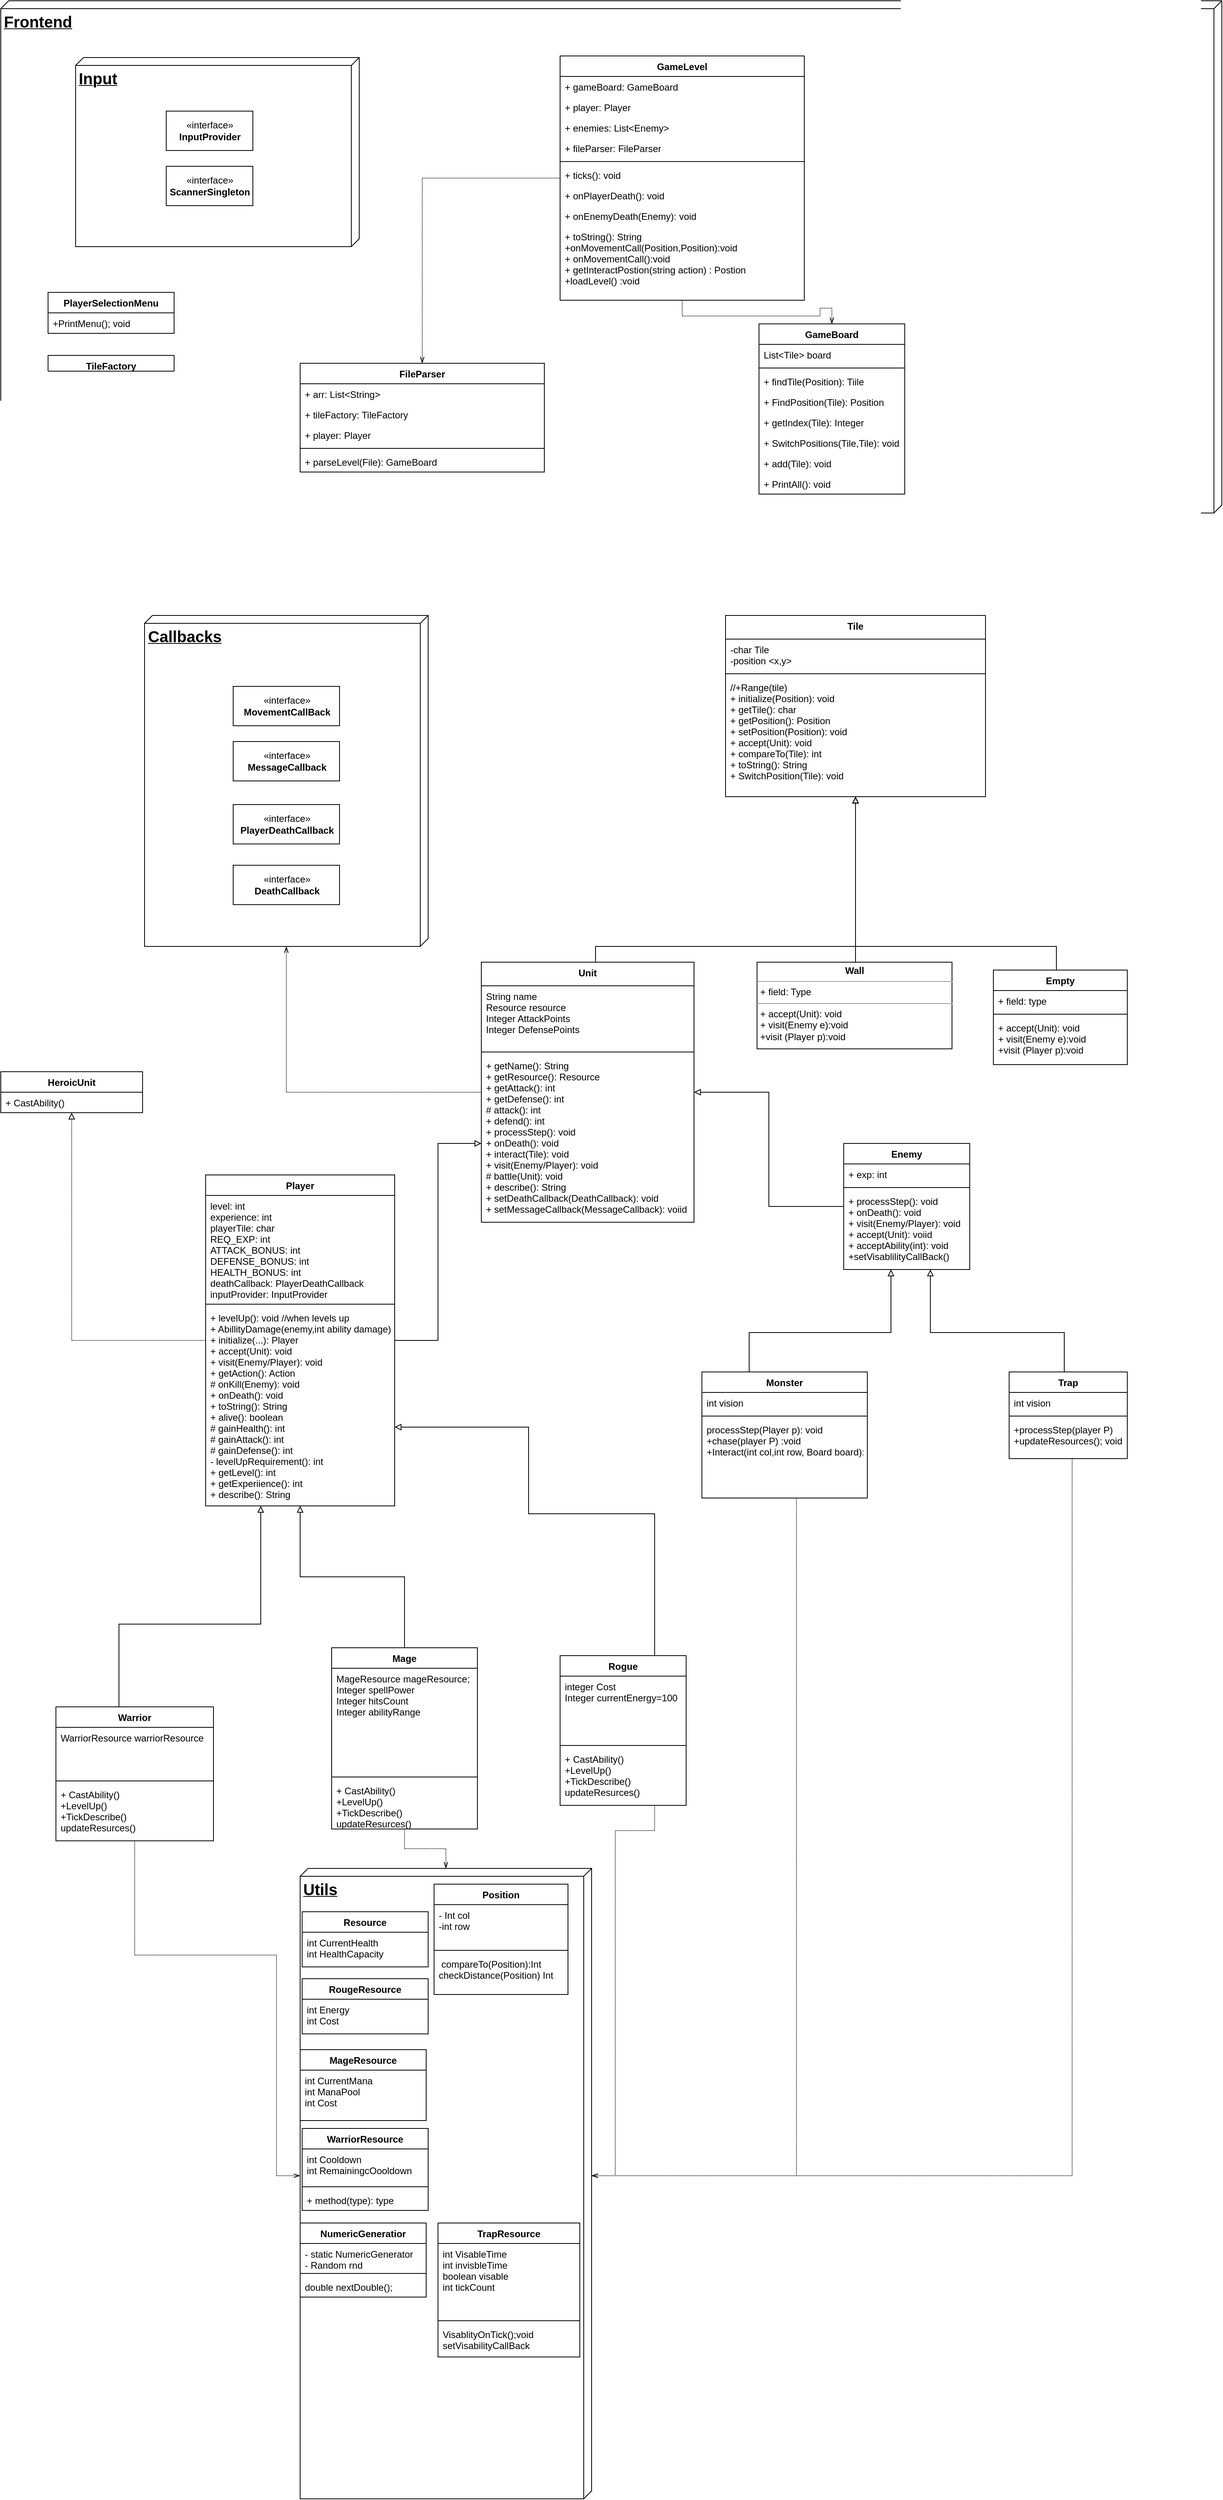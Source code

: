 <mxfile version="14.8.1" type="device"><diagram id="C5RBs43oDa-KdzZeNtuy" name="Page-1"><mxGraphModel dx="2048" dy="1850" grid="1" gridSize="10" guides="1" tooltips="1" connect="1" arrows="1" fold="1" page="1" pageScale="1" pageWidth="827" pageHeight="1169" math="0" shadow="0"><root><mxCell id="WIyWlLk6GJQsqaUBKTNV-0"/><mxCell id="WIyWlLk6GJQsqaUBKTNV-1" parent="WIyWlLk6GJQsqaUBKTNV-0"/><mxCell id="sXf2Kts4jVh8WF6a163G-22" value="&lt;b&gt;&lt;font style=&quot;font-size: 20px&quot;&gt;Frontend&lt;/font&gt;&lt;/b&gt;" style="verticalAlign=top;align=left;spacingTop=8;spacingLeft=2;spacingRight=12;shape=cube;size=10;direction=south;fontStyle=4;html=1;" parent="WIyWlLk6GJQsqaUBKTNV-1" vertex="1"><mxGeometry x="-760" y="-680" width="1550" height="650" as="geometry"/></mxCell><mxCell id="hUy67IWV7JKPdp_zbghK-2" value="Tile" style="swimlane;fontStyle=1;align=center;verticalAlign=top;childLayout=stackLayout;horizontal=1;startSize=30;horizontalStack=0;resizeParent=1;resizeParentMax=0;resizeLast=0;collapsible=1;marginBottom=0;" parent="WIyWlLk6GJQsqaUBKTNV-1" vertex="1"><mxGeometry x="160" y="100" width="330" height="230" as="geometry"/></mxCell><mxCell id="hUy67IWV7JKPdp_zbghK-3" value="-char Tile&#10;-position &lt;x,y&gt;" style="text;strokeColor=none;fillColor=none;align=left;verticalAlign=top;spacingLeft=4;spacingRight=4;overflow=hidden;rotatable=0;points=[[0,0.5],[1,0.5]];portConstraint=eastwest;" parent="hUy67IWV7JKPdp_zbghK-2" vertex="1"><mxGeometry y="30" width="330" height="40" as="geometry"/></mxCell><mxCell id="hUy67IWV7JKPdp_zbghK-4" value="" style="line;strokeWidth=1;fillColor=none;align=left;verticalAlign=middle;spacingTop=-1;spacingLeft=3;spacingRight=3;rotatable=0;labelPosition=right;points=[];portConstraint=eastwest;" parent="hUy67IWV7JKPdp_zbghK-2" vertex="1"><mxGeometry y="70" width="330" height="8" as="geometry"/></mxCell><mxCell id="hUy67IWV7JKPdp_zbghK-5" value="//+Range(tile)&#10;+ initialize(Position): void&#10;+ getTile(): char&#10;+ getPosition(): Position&#10;+ setPosition(Position): void&#10;+ accept(Unit): void&#10;+ compareTo(Tile): int&#10;+ toString(): String&#10;+ SwitchPosition(Tile): void" style="text;strokeColor=none;fillColor=none;align=left;verticalAlign=top;spacingLeft=4;spacingRight=4;overflow=hidden;rotatable=0;points=[[0,0.5],[1,0.5]];portConstraint=eastwest;" parent="hUy67IWV7JKPdp_zbghK-2" vertex="1"><mxGeometry y="78" width="330" height="152" as="geometry"/></mxCell><mxCell id="hUy67IWV7JKPdp_zbghK-15" style="edgeStyle=orthogonalEdgeStyle;rounded=0;orthogonalLoop=1;jettySize=auto;html=1;endArrow=block;endFill=0;" parent="WIyWlLk6GJQsqaUBKTNV-1" source="hUy67IWV7JKPdp_zbghK-6" target="hUy67IWV7JKPdp_zbghK-2" edge="1"><mxGeometry relative="1" as="geometry"><Array as="points"><mxPoint x="-5" y="520"/><mxPoint x="325" y="520"/></Array></mxGeometry></mxCell><mxCell id="7q6mdUGi8-_NXq_T-A4u-39" style="edgeStyle=orthogonalEdgeStyle;rounded=0;orthogonalLoop=1;jettySize=auto;html=1;endArrow=openThin;endFill=0;dashed=1;dashPattern=1 1;" parent="WIyWlLk6GJQsqaUBKTNV-1" source="hUy67IWV7JKPdp_zbghK-6" target="sXf2Kts4jVh8WF6a163G-26" edge="1"><mxGeometry relative="1" as="geometry"/></mxCell><mxCell id="hUy67IWV7JKPdp_zbghK-6" value="Unit" style="swimlane;fontStyle=1;align=center;verticalAlign=top;childLayout=stackLayout;horizontal=1;startSize=30;horizontalStack=0;resizeParent=1;resizeParentMax=0;resizeLast=0;collapsible=1;marginBottom=0;" parent="WIyWlLk6GJQsqaUBKTNV-1" vertex="1"><mxGeometry x="-150" y="540" width="270" height="330" as="geometry"/></mxCell><mxCell id="hUy67IWV7JKPdp_zbghK-7" value="String name&#10;Resource resource&#10;Integer AttackPoints&#10;Integer DefensePoints" style="text;strokeColor=none;fillColor=none;align=left;verticalAlign=top;spacingLeft=4;spacingRight=4;overflow=hidden;rotatable=0;points=[[0,0.5],[1,0.5]];portConstraint=eastwest;" parent="hUy67IWV7JKPdp_zbghK-6" vertex="1"><mxGeometry y="30" width="270" height="80" as="geometry"/></mxCell><mxCell id="hUy67IWV7JKPdp_zbghK-8" value="" style="line;strokeWidth=1;fillColor=none;align=left;verticalAlign=middle;spacingTop=-1;spacingLeft=3;spacingRight=3;rotatable=0;labelPosition=right;points=[];portConstraint=eastwest;" parent="hUy67IWV7JKPdp_zbghK-6" vertex="1"><mxGeometry y="110" width="270" height="8" as="geometry"/></mxCell><mxCell id="hUy67IWV7JKPdp_zbghK-9" value="+ getName(): String&#10;+ getResource(): Resource&#10;+ getAttack(): int&#10;+ getDefense(): int&#10;# attack(): int&#10;+ defend(): int&#10;+ processStep(): void&#10;+ onDeath(): void&#10;+ interact(Tile): void&#10;+ visit(Enemy/Player): void&#10;# battle(Unit): void&#10;+ describe(): String&#10;+ setDeathCallback(DeathCallback): void&#10;+ setMessageCallback(MessageCallback): voiid" style="text;strokeColor=none;fillColor=none;align=left;verticalAlign=top;spacingLeft=4;spacingRight=4;overflow=hidden;rotatable=0;points=[[0,0.5],[1,0.5]];portConstraint=eastwest;" parent="hUy67IWV7JKPdp_zbghK-6" vertex="1"><mxGeometry y="118" width="270" height="212" as="geometry"/></mxCell><mxCell id="hUy67IWV7JKPdp_zbghK-17" style="edgeStyle=orthogonalEdgeStyle;rounded=0;orthogonalLoop=1;jettySize=auto;html=1;endArrow=block;endFill=0;" parent="WIyWlLk6GJQsqaUBKTNV-1" source="hUy67IWV7JKPdp_zbghK-10" target="hUy67IWV7JKPdp_zbghK-2" edge="1"><mxGeometry relative="1" as="geometry"><Array as="points"><mxPoint x="580" y="520"/><mxPoint x="325" y="520"/></Array></mxGeometry></mxCell><mxCell id="hUy67IWV7JKPdp_zbghK-10" value="Empty" style="swimlane;fontStyle=1;align=center;verticalAlign=top;childLayout=stackLayout;horizontal=1;startSize=26;horizontalStack=0;resizeParent=1;resizeParentMax=0;resizeLast=0;collapsible=1;marginBottom=0;" parent="WIyWlLk6GJQsqaUBKTNV-1" vertex="1"><mxGeometry x="500" y="550" width="170" height="120" as="geometry"/></mxCell><mxCell id="hUy67IWV7JKPdp_zbghK-11" value="+ field: type" style="text;strokeColor=none;fillColor=none;align=left;verticalAlign=top;spacingLeft=4;spacingRight=4;overflow=hidden;rotatable=0;points=[[0,0.5],[1,0.5]];portConstraint=eastwest;" parent="hUy67IWV7JKPdp_zbghK-10" vertex="1"><mxGeometry y="26" width="170" height="26" as="geometry"/></mxCell><mxCell id="hUy67IWV7JKPdp_zbghK-12" value="" style="line;strokeWidth=1;fillColor=none;align=left;verticalAlign=middle;spacingTop=-1;spacingLeft=3;spacingRight=3;rotatable=0;labelPosition=right;points=[];portConstraint=eastwest;" parent="hUy67IWV7JKPdp_zbghK-10" vertex="1"><mxGeometry y="52" width="170" height="8" as="geometry"/></mxCell><mxCell id="hUy67IWV7JKPdp_zbghK-13" value="+ accept(Unit): void&#10;+ visit(Enemy e):void&#10;+visit (Player p):void" style="text;strokeColor=none;fillColor=none;align=left;verticalAlign=top;spacingLeft=4;spacingRight=4;overflow=hidden;rotatable=0;points=[[0,0.5],[1,0.5]];portConstraint=eastwest;" parent="hUy67IWV7JKPdp_zbghK-10" vertex="1"><mxGeometry y="60" width="170" height="60" as="geometry"/></mxCell><mxCell id="hUy67IWV7JKPdp_zbghK-16" style="edgeStyle=orthogonalEdgeStyle;rounded=0;orthogonalLoop=1;jettySize=auto;html=1;endArrow=block;endFill=0;" parent="WIyWlLk6GJQsqaUBKTNV-1" source="hUy67IWV7JKPdp_zbghK-14" target="hUy67IWV7JKPdp_zbghK-2" edge="1"><mxGeometry relative="1" as="geometry"><Array as="points"><mxPoint x="325" y="440"/><mxPoint x="325" y="440"/></Array></mxGeometry></mxCell><mxCell id="hUy67IWV7JKPdp_zbghK-14" value="&lt;p style=&quot;margin: 0px ; margin-top: 4px ; text-align: center&quot;&gt;&lt;b&gt;Wall&lt;/b&gt;&lt;/p&gt;&lt;hr size=&quot;1&quot;&gt;&lt;p style=&quot;margin: 0px ; margin-left: 4px&quot;&gt;+ field: Type&lt;/p&gt;&lt;hr size=&quot;1&quot;&gt;&lt;p style=&quot;margin: 0px ; margin-left: 4px&quot;&gt;+ accept(Unit): void&lt;/p&gt;&lt;p style=&quot;margin: 0px ; margin-left: 4px&quot;&gt;+ visit(Enemy e):void&lt;/p&gt;&lt;p style=&quot;margin: 0px ; margin-left: 4px&quot;&gt;+visit (Player p):void&lt;/p&gt;" style="verticalAlign=top;align=left;overflow=fill;fontSize=12;fontFamily=Helvetica;html=1;" parent="WIyWlLk6GJQsqaUBKTNV-1" vertex="1"><mxGeometry x="200" y="540" width="247.5" height="110" as="geometry"/></mxCell><mxCell id="hUy67IWV7JKPdp_zbghK-18" value="GameBoard" style="swimlane;fontStyle=1;align=center;verticalAlign=top;childLayout=stackLayout;horizontal=1;startSize=26;horizontalStack=0;resizeParent=1;resizeParentMax=0;resizeLast=0;collapsible=1;marginBottom=0;" parent="WIyWlLk6GJQsqaUBKTNV-1" vertex="1"><mxGeometry x="202.5" y="-270" width="185" height="216" as="geometry"/></mxCell><mxCell id="hUy67IWV7JKPdp_zbghK-19" value="List&lt;Tile&gt; board" style="text;strokeColor=none;fillColor=none;align=left;verticalAlign=top;spacingLeft=4;spacingRight=4;overflow=hidden;rotatable=0;points=[[0,0.5],[1,0.5]];portConstraint=eastwest;" parent="hUy67IWV7JKPdp_zbghK-18" vertex="1"><mxGeometry y="26" width="185" height="26" as="geometry"/></mxCell><mxCell id="hUy67IWV7JKPdp_zbghK-20" value="" style="line;strokeWidth=1;fillColor=none;align=left;verticalAlign=middle;spacingTop=-1;spacingLeft=3;spacingRight=3;rotatable=0;labelPosition=right;points=[];portConstraint=eastwest;" parent="hUy67IWV7JKPdp_zbghK-18" vertex="1"><mxGeometry y="52" width="185" height="8" as="geometry"/></mxCell><mxCell id="hUy67IWV7JKPdp_zbghK-21" value="+ findTile(Position): Tiile" style="text;strokeColor=none;fillColor=none;align=left;verticalAlign=top;spacingLeft=4;spacingRight=4;overflow=hidden;rotatable=0;points=[[0,0.5],[1,0.5]];portConstraint=eastwest;" parent="hUy67IWV7JKPdp_zbghK-18" vertex="1"><mxGeometry y="60" width="185" height="26" as="geometry"/></mxCell><mxCell id="sXf2Kts4jVh8WF6a163G-16" value="+ FindPosition(Tile): Position" style="text;strokeColor=none;fillColor=none;align=left;verticalAlign=top;spacingLeft=4;spacingRight=4;overflow=hidden;rotatable=0;points=[[0,0.5],[1,0.5]];portConstraint=eastwest;" parent="hUy67IWV7JKPdp_zbghK-18" vertex="1"><mxGeometry y="86" width="185" height="26" as="geometry"/></mxCell><mxCell id="sXf2Kts4jVh8WF6a163G-17" value="+ getIndex(Tile): Integer" style="text;strokeColor=none;fillColor=none;align=left;verticalAlign=top;spacingLeft=4;spacingRight=4;overflow=hidden;rotatable=0;points=[[0,0.5],[1,0.5]];portConstraint=eastwest;" parent="hUy67IWV7JKPdp_zbghK-18" vertex="1"><mxGeometry y="112" width="185" height="26" as="geometry"/></mxCell><mxCell id="sXf2Kts4jVh8WF6a163G-18" value="+ SwitchPositions(Tile,Tile): void" style="text;strokeColor=none;fillColor=none;align=left;verticalAlign=top;spacingLeft=4;spacingRight=4;overflow=hidden;rotatable=0;points=[[0,0.5],[1,0.5]];portConstraint=eastwest;" parent="hUy67IWV7JKPdp_zbghK-18" vertex="1"><mxGeometry y="138" width="185" height="26" as="geometry"/></mxCell><mxCell id="sXf2Kts4jVh8WF6a163G-19" value="+ add(Tile): void" style="text;strokeColor=none;fillColor=none;align=left;verticalAlign=top;spacingLeft=4;spacingRight=4;overflow=hidden;rotatable=0;points=[[0,0.5],[1,0.5]];portConstraint=eastwest;" parent="hUy67IWV7JKPdp_zbghK-18" vertex="1"><mxGeometry y="164" width="185" height="26" as="geometry"/></mxCell><mxCell id="sXf2Kts4jVh8WF6a163G-20" value="+ PrintAll(): void" style="text;strokeColor=none;fillColor=none;align=left;verticalAlign=top;spacingLeft=4;spacingRight=4;overflow=hidden;rotatable=0;points=[[0,0.5],[1,0.5]];portConstraint=eastwest;" parent="hUy67IWV7JKPdp_zbghK-18" vertex="1"><mxGeometry y="190" width="185" height="26" as="geometry"/></mxCell><mxCell id="hUy67IWV7JKPdp_zbghK-70" style="edgeStyle=orthogonalEdgeStyle;rounded=0;orthogonalLoop=1;jettySize=auto;html=1;endArrow=block;endFill=0;" parent="WIyWlLk6GJQsqaUBKTNV-1" source="hUy67IWV7JKPdp_zbghK-23" target="hUy67IWV7JKPdp_zbghK-6" edge="1"><mxGeometry relative="1" as="geometry"><Array as="points"><mxPoint x="-205" y="1020"/><mxPoint x="-205" y="770"/></Array></mxGeometry></mxCell><mxCell id="7q6mdUGi8-_NXq_T-A4u-31" style="edgeStyle=orthogonalEdgeStyle;rounded=0;orthogonalLoop=1;jettySize=auto;html=1;endArrow=block;endFill=0;dashed=1;dashPattern=1 1;" parent="WIyWlLk6GJQsqaUBKTNV-1" source="hUy67IWV7JKPdp_zbghK-23" target="7q6mdUGi8-_NXq_T-A4u-25" edge="1"><mxGeometry relative="1" as="geometry"/></mxCell><mxCell id="hUy67IWV7JKPdp_zbghK-23" value="Player" style="swimlane;fontStyle=1;align=center;verticalAlign=top;childLayout=stackLayout;horizontal=1;startSize=26;horizontalStack=0;resizeParent=1;resizeParentMax=0;resizeLast=0;collapsible=1;marginBottom=0;" parent="WIyWlLk6GJQsqaUBKTNV-1" vertex="1"><mxGeometry x="-500" y="810" width="240" height="420" as="geometry"/></mxCell><mxCell id="hUy67IWV7JKPdp_zbghK-24" value="level: int&#10;experience: int&#10;playerTile: char&#10;REQ_EXP: int&#10;ATTACK_BONUS: int&#10;DEFENSE_BONUS: int&#10;HEALTH_BONUS: int&#10;deathCallback: PlayerDeathCallback&#10;inputProvider: InputProvider&#10;" style="text;strokeColor=none;fillColor=none;align=left;verticalAlign=top;spacingLeft=4;spacingRight=4;overflow=hidden;rotatable=0;points=[[0,0.5],[1,0.5]];portConstraint=eastwest;" parent="hUy67IWV7JKPdp_zbghK-23" vertex="1"><mxGeometry y="26" width="240" height="134" as="geometry"/></mxCell><mxCell id="hUy67IWV7JKPdp_zbghK-25" value="" style="line;strokeWidth=1;fillColor=none;align=left;verticalAlign=middle;spacingTop=-1;spacingLeft=3;spacingRight=3;rotatable=0;labelPosition=right;points=[];portConstraint=eastwest;" parent="hUy67IWV7JKPdp_zbghK-23" vertex="1"><mxGeometry y="160" width="240" height="8" as="geometry"/></mxCell><mxCell id="hUy67IWV7JKPdp_zbghK-26" value="+ levelUp(): void //when levels up&#10;+ AbillityDamage(enemy,int ability damage)&#10;+ initialize(...): Player&#10;+ accept(Unit): void&#10;+ visit(Enemy/Player): void&#10;+ getAction(): Action&#10;# onKill(Enemy): void&#10;+ onDeath(): void&#10;+ toString(): String&#10;+ alive(): boolean&#10;# gainHealth(): int&#10;# gainAttack(): int&#10;# gainDefense(): int&#10;- levelUpRequirement(): int&#10;+ getLevel(): int&#10;+ getExperiience(): int&#10;+ describe(): String" style="text;strokeColor=none;fillColor=none;align=left;verticalAlign=top;spacingLeft=4;spacingRight=4;overflow=hidden;rotatable=0;points=[[0,0.5],[1,0.5]];portConstraint=eastwest;" parent="hUy67IWV7JKPdp_zbghK-23" vertex="1"><mxGeometry y="168" width="240" height="252" as="geometry"/></mxCell><mxCell id="hUy67IWV7JKPdp_zbghK-73" style="edgeStyle=orthogonalEdgeStyle;rounded=0;orthogonalLoop=1;jettySize=auto;html=1;endArrow=block;endFill=0;" parent="WIyWlLk6GJQsqaUBKTNV-1" source="hUy67IWV7JKPdp_zbghK-28" target="hUy67IWV7JKPdp_zbghK-23" edge="1"><mxGeometry relative="1" as="geometry"><Array as="points"><mxPoint x="-610" y="1380"/><mxPoint x="-430" y="1380"/></Array></mxGeometry></mxCell><mxCell id="7q6mdUGi8-_NXq_T-A4u-42" style="edgeStyle=orthogonalEdgeStyle;rounded=0;orthogonalLoop=1;jettySize=auto;html=1;endArrow=openThin;endFill=0;dashed=1;dashPattern=1 1;" parent="WIyWlLk6GJQsqaUBKTNV-1" source="hUy67IWV7JKPdp_zbghK-28" target="sXf2Kts4jVh8WF6a163G-24" edge="1"><mxGeometry relative="1" as="geometry"><Array as="points"><mxPoint x="-590" y="1800"/><mxPoint x="-410" y="1800"/><mxPoint x="-410" y="2080"/></Array></mxGeometry></mxCell><mxCell id="hUy67IWV7JKPdp_zbghK-28" value="Warrior" style="swimlane;fontStyle=1;align=center;verticalAlign=top;childLayout=stackLayout;horizontal=1;startSize=26;horizontalStack=0;resizeParent=1;resizeParentMax=0;resizeLast=0;collapsible=1;marginBottom=0;" parent="WIyWlLk6GJQsqaUBKTNV-1" vertex="1"><mxGeometry x="-690" y="1485" width="200" height="170" as="geometry"/></mxCell><mxCell id="hUy67IWV7JKPdp_zbghK-29" value="WarriorResource warriorResource" style="text;strokeColor=none;fillColor=none;align=left;verticalAlign=top;spacingLeft=4;spacingRight=4;overflow=hidden;rotatable=0;points=[[0,0.5],[1,0.5]];portConstraint=eastwest;" parent="hUy67IWV7JKPdp_zbghK-28" vertex="1"><mxGeometry y="26" width="200" height="64" as="geometry"/></mxCell><mxCell id="hUy67IWV7JKPdp_zbghK-30" value="" style="line;strokeWidth=1;fillColor=none;align=left;verticalAlign=middle;spacingTop=-1;spacingLeft=3;spacingRight=3;rotatable=0;labelPosition=right;points=[];portConstraint=eastwest;" parent="hUy67IWV7JKPdp_zbghK-28" vertex="1"><mxGeometry y="90" width="200" height="8" as="geometry"/></mxCell><mxCell id="hUy67IWV7JKPdp_zbghK-31" value="+ CastAbility()&#10;+LevelUp()&#10;+TickDescribe()&#10;updateResurces()" style="text;strokeColor=none;fillColor=none;align=left;verticalAlign=top;spacingLeft=4;spacingRight=4;overflow=hidden;rotatable=0;points=[[0,0.5],[1,0.5]];portConstraint=eastwest;" parent="hUy67IWV7JKPdp_zbghK-28" vertex="1"><mxGeometry y="98" width="200" height="72" as="geometry"/></mxCell><mxCell id="hUy67IWV7JKPdp_zbghK-71" style="edgeStyle=orthogonalEdgeStyle;rounded=0;orthogonalLoop=1;jettySize=auto;html=1;endArrow=block;endFill=0;" parent="WIyWlLk6GJQsqaUBKTNV-1" source="hUy67IWV7JKPdp_zbghK-37" target="hUy67IWV7JKPdp_zbghK-23" edge="1"><mxGeometry relative="1" as="geometry"/></mxCell><mxCell id="7q6mdUGi8-_NXq_T-A4u-43" style="edgeStyle=orthogonalEdgeStyle;rounded=0;orthogonalLoop=1;jettySize=auto;html=1;dashed=1;dashPattern=1 1;endArrow=openThin;endFill=0;" parent="WIyWlLk6GJQsqaUBKTNV-1" source="hUy67IWV7JKPdp_zbghK-37" target="sXf2Kts4jVh8WF6a163G-24" edge="1"><mxGeometry relative="1" as="geometry"/></mxCell><mxCell id="hUy67IWV7JKPdp_zbghK-37" value="Mage" style="swimlane;fontStyle=1;align=center;verticalAlign=top;childLayout=stackLayout;horizontal=1;startSize=26;horizontalStack=0;resizeParent=1;resizeParentMax=0;resizeLast=0;collapsible=1;marginBottom=0;" parent="WIyWlLk6GJQsqaUBKTNV-1" vertex="1"><mxGeometry x="-340" y="1410" width="185" height="230" as="geometry"/></mxCell><mxCell id="hUy67IWV7JKPdp_zbghK-38" value="MageResource mageResource;&#10;Integer spellPower&#10;Integer hitsCount&#10;Integer abilityRange&#10;&#10;" style="text;strokeColor=none;fillColor=none;align=left;verticalAlign=top;spacingLeft=4;spacingRight=4;overflow=hidden;rotatable=0;points=[[0,0.5],[1,0.5]];portConstraint=eastwest;" parent="hUy67IWV7JKPdp_zbghK-37" vertex="1"><mxGeometry y="26" width="185" height="134" as="geometry"/></mxCell><mxCell id="hUy67IWV7JKPdp_zbghK-39" value="" style="line;strokeWidth=1;fillColor=none;align=left;verticalAlign=middle;spacingTop=-1;spacingLeft=3;spacingRight=3;rotatable=0;labelPosition=right;points=[];portConstraint=eastwest;" parent="hUy67IWV7JKPdp_zbghK-37" vertex="1"><mxGeometry y="160" width="185" height="8" as="geometry"/></mxCell><mxCell id="hUy67IWV7JKPdp_zbghK-40" value="+ CastAbility()&#10;+LevelUp()&#10;+TickDescribe()&#10;updateResurces()" style="text;strokeColor=none;fillColor=none;align=left;verticalAlign=top;spacingLeft=4;spacingRight=4;overflow=hidden;rotatable=0;points=[[0,0.5],[1,0.5]];portConstraint=eastwest;" parent="hUy67IWV7JKPdp_zbghK-37" vertex="1"><mxGeometry y="168" width="185" height="62" as="geometry"/></mxCell><mxCell id="hUy67IWV7JKPdp_zbghK-72" style="edgeStyle=orthogonalEdgeStyle;rounded=0;orthogonalLoop=1;jettySize=auto;html=1;endArrow=block;endFill=0;" parent="WIyWlLk6GJQsqaUBKTNV-1" source="hUy67IWV7JKPdp_zbghK-46" target="hUy67IWV7JKPdp_zbghK-23" edge="1"><mxGeometry relative="1" as="geometry"><Array as="points"><mxPoint x="70" y="1240"/><mxPoint x="-90" y="1240"/><mxPoint x="-90" y="1130"/></Array></mxGeometry></mxCell><mxCell id="7q6mdUGi8-_NXq_T-A4u-44" style="edgeStyle=orthogonalEdgeStyle;rounded=0;orthogonalLoop=1;jettySize=auto;html=1;dashed=1;dashPattern=1 1;endArrow=openThin;endFill=0;" parent="WIyWlLk6GJQsqaUBKTNV-1" source="hUy67IWV7JKPdp_zbghK-46" target="sXf2Kts4jVh8WF6a163G-24" edge="1"><mxGeometry relative="1" as="geometry"><Array as="points"><mxPoint x="70" y="1642"/><mxPoint x="20" y="1642"/><mxPoint x="20" y="2080"/></Array></mxGeometry></mxCell><mxCell id="hUy67IWV7JKPdp_zbghK-46" value="Rogue" style="swimlane;fontStyle=1;align=center;verticalAlign=top;childLayout=stackLayout;horizontal=1;startSize=26;horizontalStack=0;resizeParent=1;resizeParentMax=0;resizeLast=0;collapsible=1;marginBottom=0;" parent="WIyWlLk6GJQsqaUBKTNV-1" vertex="1"><mxGeometry x="-50" y="1420" width="160" height="190" as="geometry"/></mxCell><mxCell id="hUy67IWV7JKPdp_zbghK-47" value="integer Cost&#10;Integer currentEnergy=100" style="text;strokeColor=none;fillColor=none;align=left;verticalAlign=top;spacingLeft=4;spacingRight=4;overflow=hidden;rotatable=0;points=[[0,0.5],[1,0.5]];portConstraint=eastwest;" parent="hUy67IWV7JKPdp_zbghK-46" vertex="1"><mxGeometry y="26" width="160" height="84" as="geometry"/></mxCell><mxCell id="hUy67IWV7JKPdp_zbghK-48" value="" style="line;strokeWidth=1;fillColor=none;align=left;verticalAlign=middle;spacingTop=-1;spacingLeft=3;spacingRight=3;rotatable=0;labelPosition=right;points=[];portConstraint=eastwest;" parent="hUy67IWV7JKPdp_zbghK-46" vertex="1"><mxGeometry y="110" width="160" height="8" as="geometry"/></mxCell><mxCell id="hUy67IWV7JKPdp_zbghK-49" value="+ CastAbility()&#10;+LevelUp()&#10;+TickDescribe()&#10;updateResurces()" style="text;strokeColor=none;fillColor=none;align=left;verticalAlign=top;spacingLeft=4;spacingRight=4;overflow=hidden;rotatable=0;points=[[0,0.5],[1,0.5]];portConstraint=eastwest;" parent="hUy67IWV7JKPdp_zbghK-46" vertex="1"><mxGeometry y="118" width="160" height="72" as="geometry"/></mxCell><mxCell id="hUy67IWV7JKPdp_zbghK-69" style="edgeStyle=orthogonalEdgeStyle;rounded=0;orthogonalLoop=1;jettySize=auto;html=1;endArrow=block;endFill=0;" parent="WIyWlLk6GJQsqaUBKTNV-1" source="hUy67IWV7JKPdp_zbghK-51" target="hUy67IWV7JKPdp_zbghK-6" edge="1"><mxGeometry relative="1" as="geometry"/></mxCell><mxCell id="hUy67IWV7JKPdp_zbghK-51" value="Enemy" style="swimlane;fontStyle=1;align=center;verticalAlign=top;childLayout=stackLayout;horizontal=1;startSize=26;horizontalStack=0;resizeParent=1;resizeParentMax=0;resizeLast=0;collapsible=1;marginBottom=0;" parent="WIyWlLk6GJQsqaUBKTNV-1" vertex="1"><mxGeometry x="310" y="770" width="160" height="160" as="geometry"/></mxCell><mxCell id="hUy67IWV7JKPdp_zbghK-52" value="+ exp: int" style="text;strokeColor=none;fillColor=none;align=left;verticalAlign=top;spacingLeft=4;spacingRight=4;overflow=hidden;rotatable=0;points=[[0,0.5],[1,0.5]];portConstraint=eastwest;" parent="hUy67IWV7JKPdp_zbghK-51" vertex="1"><mxGeometry y="26" width="160" height="26" as="geometry"/></mxCell><mxCell id="hUy67IWV7JKPdp_zbghK-53" value="" style="line;strokeWidth=1;fillColor=none;align=left;verticalAlign=middle;spacingTop=-1;spacingLeft=3;spacingRight=3;rotatable=0;labelPosition=right;points=[];portConstraint=eastwest;" parent="hUy67IWV7JKPdp_zbghK-51" vertex="1"><mxGeometry y="52" width="160" height="8" as="geometry"/></mxCell><mxCell id="hUy67IWV7JKPdp_zbghK-54" value="+ processStep(): void&#10;+ onDeath(): void&#10;+ visit(Enemy/Player): void&#10;+ accept(Unit): voiid&#10;+ acceptAbility(int): void&#10;+setVisablilityCallBack()&#10;" style="text;strokeColor=none;fillColor=none;align=left;verticalAlign=top;spacingLeft=4;spacingRight=4;overflow=hidden;rotatable=0;points=[[0,0.5],[1,0.5]];portConstraint=eastwest;" parent="hUy67IWV7JKPdp_zbghK-51" vertex="1"><mxGeometry y="60" width="160" height="100" as="geometry"/></mxCell><mxCell id="hUy67IWV7JKPdp_zbghK-74" style="edgeStyle=orthogonalEdgeStyle;rounded=0;orthogonalLoop=1;jettySize=auto;html=1;endArrow=block;endFill=0;" parent="WIyWlLk6GJQsqaUBKTNV-1" source="hUy67IWV7JKPdp_zbghK-58" target="hUy67IWV7JKPdp_zbghK-51" edge="1"><mxGeometry relative="1" as="geometry"><Array as="points"><mxPoint x="190" y="1010"/><mxPoint x="370" y="1010"/></Array></mxGeometry></mxCell><mxCell id="7q6mdUGi8-_NXq_T-A4u-45" style="edgeStyle=orthogonalEdgeStyle;rounded=0;orthogonalLoop=1;jettySize=auto;html=1;dashed=1;dashPattern=1 1;endArrow=openThin;endFill=0;" parent="WIyWlLk6GJQsqaUBKTNV-1" source="hUy67IWV7JKPdp_zbghK-58" target="sXf2Kts4jVh8WF6a163G-24" edge="1"><mxGeometry relative="1" as="geometry"><Array as="points"><mxPoint x="250" y="2080"/></Array></mxGeometry></mxCell><mxCell id="hUy67IWV7JKPdp_zbghK-58" value="Monster" style="swimlane;fontStyle=1;align=center;verticalAlign=top;childLayout=stackLayout;horizontal=1;startSize=26;horizontalStack=0;resizeParent=1;resizeParentMax=0;resizeLast=0;collapsible=1;marginBottom=0;" parent="WIyWlLk6GJQsqaUBKTNV-1" vertex="1"><mxGeometry x="130" y="1060" width="210" height="160" as="geometry"/></mxCell><mxCell id="hUy67IWV7JKPdp_zbghK-59" value="int vision" style="text;strokeColor=none;fillColor=none;align=left;verticalAlign=top;spacingLeft=4;spacingRight=4;overflow=hidden;rotatable=0;points=[[0,0.5],[1,0.5]];portConstraint=eastwest;" parent="hUy67IWV7JKPdp_zbghK-58" vertex="1"><mxGeometry y="26" width="210" height="26" as="geometry"/></mxCell><mxCell id="hUy67IWV7JKPdp_zbghK-60" value="" style="line;strokeWidth=1;fillColor=none;align=left;verticalAlign=middle;spacingTop=-1;spacingLeft=3;spacingRight=3;rotatable=0;labelPosition=right;points=[];portConstraint=eastwest;" parent="hUy67IWV7JKPdp_zbghK-58" vertex="1"><mxGeometry y="52" width="210" height="8" as="geometry"/></mxCell><mxCell id="hUy67IWV7JKPdp_zbghK-61" value="processStep(Player p): void&#10;+chase(player P) :void&#10;+Interact(int col,int row, Board board):void" style="text;strokeColor=none;fillColor=none;align=left;verticalAlign=top;spacingLeft=4;spacingRight=4;overflow=hidden;rotatable=0;points=[[0,0.5],[1,0.5]];portConstraint=eastwest;" parent="hUy67IWV7JKPdp_zbghK-58" vertex="1"><mxGeometry y="60" width="210" height="100" as="geometry"/></mxCell><mxCell id="hUy67IWV7JKPdp_zbghK-75" style="edgeStyle=orthogonalEdgeStyle;rounded=0;orthogonalLoop=1;jettySize=auto;html=1;endArrow=block;endFill=0;" parent="WIyWlLk6GJQsqaUBKTNV-1" source="hUy67IWV7JKPdp_zbghK-63" target="hUy67IWV7JKPdp_zbghK-51" edge="1"><mxGeometry relative="1" as="geometry"><Array as="points"><mxPoint x="590" y="1010"/><mxPoint x="420" y="1010"/></Array></mxGeometry></mxCell><mxCell id="7q6mdUGi8-_NXq_T-A4u-46" style="edgeStyle=orthogonalEdgeStyle;rounded=0;orthogonalLoop=1;jettySize=auto;html=1;dashed=1;dashPattern=1 1;endArrow=openThin;endFill=0;" parent="WIyWlLk6GJQsqaUBKTNV-1" source="hUy67IWV7JKPdp_zbghK-63" target="sXf2Kts4jVh8WF6a163G-24" edge="1"><mxGeometry relative="1" as="geometry"><Array as="points"><mxPoint x="600" y="2080"/></Array></mxGeometry></mxCell><mxCell id="hUy67IWV7JKPdp_zbghK-63" value="Trap" style="swimlane;fontStyle=1;align=center;verticalAlign=top;childLayout=stackLayout;horizontal=1;startSize=26;horizontalStack=0;resizeParent=1;resizeParentMax=0;resizeLast=0;collapsible=1;marginBottom=0;" parent="WIyWlLk6GJQsqaUBKTNV-1" vertex="1"><mxGeometry x="520" y="1060" width="150" height="110" as="geometry"/></mxCell><mxCell id="hUy67IWV7JKPdp_zbghK-64" value="int vision" style="text;strokeColor=none;fillColor=none;align=left;verticalAlign=top;spacingLeft=4;spacingRight=4;overflow=hidden;rotatable=0;points=[[0,0.5],[1,0.5]];portConstraint=eastwest;" parent="hUy67IWV7JKPdp_zbghK-63" vertex="1"><mxGeometry y="26" width="150" height="26" as="geometry"/></mxCell><mxCell id="hUy67IWV7JKPdp_zbghK-65" value="" style="line;strokeWidth=1;fillColor=none;align=left;verticalAlign=middle;spacingTop=-1;spacingLeft=3;spacingRight=3;rotatable=0;labelPosition=right;points=[];portConstraint=eastwest;" parent="hUy67IWV7JKPdp_zbghK-63" vertex="1"><mxGeometry y="52" width="150" height="8" as="geometry"/></mxCell><mxCell id="hUy67IWV7JKPdp_zbghK-66" value="+processStep(player P)&#10;+updateResources(); void" style="text;strokeColor=none;fillColor=none;align=left;verticalAlign=top;spacingLeft=4;spacingRight=4;overflow=hidden;rotatable=0;points=[[0,0.5],[1,0.5]];portConstraint=eastwest;" parent="hUy67IWV7JKPdp_zbghK-63" vertex="1"><mxGeometry y="60" width="150" height="50" as="geometry"/></mxCell><mxCell id="7q6mdUGi8-_NXq_T-A4u-55" style="edgeStyle=orthogonalEdgeStyle;rounded=0;orthogonalLoop=1;jettySize=auto;html=1;endArrow=openThin;endFill=0;dashed=1;dashPattern=1 1;" parent="WIyWlLk6GJQsqaUBKTNV-1" source="hUy67IWV7JKPdp_zbghK-82" target="hUy67IWV7JKPdp_zbghK-18" edge="1"><mxGeometry relative="1" as="geometry"/></mxCell><mxCell id="7q6mdUGi8-_NXq_T-A4u-56" style="edgeStyle=orthogonalEdgeStyle;rounded=0;orthogonalLoop=1;jettySize=auto;html=1;entryX=0.5;entryY=0;entryDx=0;entryDy=0;dashed=1;dashPattern=1 1;endArrow=openThin;endFill=0;" parent="WIyWlLk6GJQsqaUBKTNV-1" source="hUy67IWV7JKPdp_zbghK-82" target="sXf2Kts4jVh8WF6a163G-0" edge="1"><mxGeometry relative="1" as="geometry"/></mxCell><mxCell id="hUy67IWV7JKPdp_zbghK-82" value="GameLevel" style="swimlane;fontStyle=1;align=center;verticalAlign=top;childLayout=stackLayout;horizontal=1;startSize=26;horizontalStack=0;resizeParent=1;resizeParentMax=0;resizeLast=0;collapsible=1;marginBottom=0;" parent="WIyWlLk6GJQsqaUBKTNV-1" vertex="1"><mxGeometry x="-50" y="-610" width="310" height="310" as="geometry"/></mxCell><mxCell id="hUy67IWV7JKPdp_zbghK-83" value="+ gameBoard: GameBoard" style="text;strokeColor=none;fillColor=none;align=left;verticalAlign=top;spacingLeft=4;spacingRight=4;overflow=hidden;rotatable=0;points=[[0,0.5],[1,0.5]];portConstraint=eastwest;" parent="hUy67IWV7JKPdp_zbghK-82" vertex="1"><mxGeometry y="26" width="310" height="26" as="geometry"/></mxCell><mxCell id="sXf2Kts4jVh8WF6a163G-9" value="+ player: Player" style="text;strokeColor=none;fillColor=none;align=left;verticalAlign=top;spacingLeft=4;spacingRight=4;overflow=hidden;rotatable=0;points=[[0,0.5],[1,0.5]];portConstraint=eastwest;" parent="hUy67IWV7JKPdp_zbghK-82" vertex="1"><mxGeometry y="52" width="310" height="26" as="geometry"/></mxCell><mxCell id="sXf2Kts4jVh8WF6a163G-10" value="+ enemies: List&lt;Enemy&gt;" style="text;strokeColor=none;fillColor=none;align=left;verticalAlign=top;spacingLeft=4;spacingRight=4;overflow=hidden;rotatable=0;points=[[0,0.5],[1,0.5]];portConstraint=eastwest;" parent="hUy67IWV7JKPdp_zbghK-82" vertex="1"><mxGeometry y="78" width="310" height="26" as="geometry"/></mxCell><mxCell id="sXf2Kts4jVh8WF6a163G-11" value="+ fileParser: FileParser" style="text;strokeColor=none;fillColor=none;align=left;verticalAlign=top;spacingLeft=4;spacingRight=4;overflow=hidden;rotatable=0;points=[[0,0.5],[1,0.5]];portConstraint=eastwest;" parent="hUy67IWV7JKPdp_zbghK-82" vertex="1"><mxGeometry y="104" width="310" height="26" as="geometry"/></mxCell><mxCell id="hUy67IWV7JKPdp_zbghK-84" value="" style="line;strokeWidth=1;fillColor=none;align=left;verticalAlign=middle;spacingTop=-1;spacingLeft=3;spacingRight=3;rotatable=0;labelPosition=right;points=[];portConstraint=eastwest;" parent="hUy67IWV7JKPdp_zbghK-82" vertex="1"><mxGeometry y="130" width="310" height="8" as="geometry"/></mxCell><mxCell id="hUy67IWV7JKPdp_zbghK-85" value="+ ticks(): void" style="text;strokeColor=none;fillColor=none;align=left;verticalAlign=top;spacingLeft=4;spacingRight=4;overflow=hidden;rotatable=0;points=[[0,0.5],[1,0.5]];portConstraint=eastwest;" parent="hUy67IWV7JKPdp_zbghK-82" vertex="1"><mxGeometry y="138" width="310" height="26" as="geometry"/></mxCell><mxCell id="sXf2Kts4jVh8WF6a163G-12" value="+ onPlayerDeath(): void" style="text;strokeColor=none;fillColor=none;align=left;verticalAlign=top;spacingLeft=4;spacingRight=4;overflow=hidden;rotatable=0;points=[[0,0.5],[1,0.5]];portConstraint=eastwest;" parent="hUy67IWV7JKPdp_zbghK-82" vertex="1"><mxGeometry y="164" width="310" height="26" as="geometry"/></mxCell><mxCell id="sXf2Kts4jVh8WF6a163G-13" value="+ onEnemyDeath(Enemy): void" style="text;strokeColor=none;fillColor=none;align=left;verticalAlign=top;spacingLeft=4;spacingRight=4;overflow=hidden;rotatable=0;points=[[0,0.5],[1,0.5]];portConstraint=eastwest;" parent="hUy67IWV7JKPdp_zbghK-82" vertex="1"><mxGeometry y="190" width="310" height="26" as="geometry"/></mxCell><mxCell id="sXf2Kts4jVh8WF6a163G-14" value="+ toString(): String&#10;+onMovementCall(Position,Position):void&#10;+ onMovementCall():void&#10;+ getInteractPostion(string action) : Postion&#10;+loadLevel() :void&#10;" style="text;strokeColor=none;fillColor=none;align=left;verticalAlign=top;spacingLeft=4;spacingRight=4;overflow=hidden;rotatable=0;points=[[0,0.5],[1,0.5]];portConstraint=eastwest;" parent="hUy67IWV7JKPdp_zbghK-82" vertex="1"><mxGeometry y="216" width="310" height="94" as="geometry"/></mxCell><mxCell id="sXf2Kts4jVh8WF6a163G-0" value="FileParser" style="swimlane;fontStyle=1;align=center;verticalAlign=top;childLayout=stackLayout;horizontal=1;startSize=26;horizontalStack=0;resizeParent=1;resizeParentMax=0;resizeLast=0;collapsible=1;marginBottom=0;" parent="WIyWlLk6GJQsqaUBKTNV-1" vertex="1"><mxGeometry x="-380" y="-220" width="310" height="138" as="geometry"/></mxCell><mxCell id="sXf2Kts4jVh8WF6a163G-1" value="+ arr: List&lt;String&gt;" style="text;strokeColor=none;fillColor=none;align=left;verticalAlign=top;spacingLeft=4;spacingRight=4;overflow=hidden;rotatable=0;points=[[0,0.5],[1,0.5]];portConstraint=eastwest;" parent="sXf2Kts4jVh8WF6a163G-0" vertex="1"><mxGeometry y="26" width="310" height="26" as="geometry"/></mxCell><mxCell id="sXf2Kts4jVh8WF6a163G-5" value="+ tileFactory: TileFactory" style="text;strokeColor=none;fillColor=none;align=left;verticalAlign=top;spacingLeft=4;spacingRight=4;overflow=hidden;rotatable=0;points=[[0,0.5],[1,0.5]];portConstraint=eastwest;" parent="sXf2Kts4jVh8WF6a163G-0" vertex="1"><mxGeometry y="52" width="310" height="26" as="geometry"/></mxCell><mxCell id="sXf2Kts4jVh8WF6a163G-6" value="+ player: Player" style="text;strokeColor=none;fillColor=none;align=left;verticalAlign=top;spacingLeft=4;spacingRight=4;overflow=hidden;rotatable=0;points=[[0,0.5],[1,0.5]];portConstraint=eastwest;" parent="sXf2Kts4jVh8WF6a163G-0" vertex="1"><mxGeometry y="78" width="310" height="26" as="geometry"/></mxCell><mxCell id="sXf2Kts4jVh8WF6a163G-2" value="" style="line;strokeWidth=1;fillColor=none;align=left;verticalAlign=middle;spacingTop=-1;spacingLeft=3;spacingRight=3;rotatable=0;labelPosition=right;points=[];portConstraint=eastwest;" parent="sXf2Kts4jVh8WF6a163G-0" vertex="1"><mxGeometry y="104" width="310" height="8" as="geometry"/></mxCell><mxCell id="sXf2Kts4jVh8WF6a163G-3" value="+ parseLevel(File): GameBoard" style="text;strokeColor=none;fillColor=none;align=left;verticalAlign=top;spacingLeft=4;spacingRight=4;overflow=hidden;rotatable=0;points=[[0,0.5],[1,0.5]];portConstraint=eastwest;" parent="sXf2Kts4jVh8WF6a163G-0" vertex="1"><mxGeometry y="112" width="310" height="26" as="geometry"/></mxCell><mxCell id="sXf2Kts4jVh8WF6a163G-24" value="&lt;font style=&quot;font-size: 20px&quot;&gt;&lt;b&gt;Utils&lt;/b&gt;&lt;/font&gt;" style="verticalAlign=top;align=left;spacingTop=8;spacingLeft=2;spacingRight=12;shape=cube;size=10;direction=south;fontStyle=4;html=1;" parent="WIyWlLk6GJQsqaUBKTNV-1" vertex="1"><mxGeometry x="-380" y="1690" width="370" height="800" as="geometry"/></mxCell><mxCell id="sXf2Kts4jVh8WF6a163G-26" value="&lt;font style=&quot;font-size: 20px&quot;&gt;&lt;b&gt;Callbacks&lt;/b&gt;&lt;/font&gt;" style="verticalAlign=top;align=left;spacingTop=8;spacingLeft=2;spacingRight=12;shape=cube;size=10;direction=south;fontStyle=4;html=1;" parent="WIyWlLk6GJQsqaUBKTNV-1" vertex="1"><mxGeometry x="-577.5" y="100" width="360" height="420" as="geometry"/></mxCell><mxCell id="sXf2Kts4jVh8WF6a163G-27" value="«interface»&lt;br&gt;&lt;b&gt;PlayerDeathCallback&lt;/b&gt;" style="html=1;" parent="WIyWlLk6GJQsqaUBKTNV-1" vertex="1"><mxGeometry x="-465" y="340" width="135" height="50" as="geometry"/></mxCell><mxCell id="sXf2Kts4jVh8WF6a163G-28" value="«interface»&lt;br&gt;&lt;b&gt;MessageCallback&lt;/b&gt;" style="html=1;" parent="WIyWlLk6GJQsqaUBKTNV-1" vertex="1"><mxGeometry x="-465" y="260" width="135" height="50" as="geometry"/></mxCell><mxCell id="sXf2Kts4jVh8WF6a163G-29" value="«interface»&lt;br&gt;&lt;b&gt;DeathCallback&lt;/b&gt;" style="html=1;" parent="WIyWlLk6GJQsqaUBKTNV-1" vertex="1"><mxGeometry x="-465" y="417" width="135" height="50" as="geometry"/></mxCell><mxCell id="sXf2Kts4jVh8WF6a163G-31" value="&lt;font style=&quot;font-size: 20px&quot;&gt;&lt;b&gt;Input&lt;/b&gt;&lt;/font&gt;" style="verticalAlign=top;align=left;spacingTop=8;spacingLeft=2;spacingRight=12;shape=cube;size=10;direction=south;fontStyle=4;html=1;" parent="WIyWlLk6GJQsqaUBKTNV-1" vertex="1"><mxGeometry x="-665" y="-608" width="360" height="240" as="geometry"/></mxCell><mxCell id="sXf2Kts4jVh8WF6a163G-32" value="«interface»&lt;br&gt;&lt;b&gt;InputProvider&lt;/b&gt;" style="html=1;" parent="WIyWlLk6GJQsqaUBKTNV-1" vertex="1"><mxGeometry x="-550" y="-540" width="110" height="50" as="geometry"/></mxCell><mxCell id="7q6mdUGi8-_NXq_T-A4u-0" value="Position" style="swimlane;fontStyle=1;align=center;verticalAlign=top;childLayout=stackLayout;horizontal=1;startSize=26;horizontalStack=0;resizeParent=1;resizeParentMax=0;resizeLast=0;collapsible=1;marginBottom=0;" parent="WIyWlLk6GJQsqaUBKTNV-1" vertex="1"><mxGeometry x="-210" y="1710" width="170" height="140" as="geometry"/></mxCell><mxCell id="7q6mdUGi8-_NXq_T-A4u-1" value="- Int col&#10;-int row" style="text;strokeColor=none;fillColor=none;align=left;verticalAlign=top;spacingLeft=4;spacingRight=4;overflow=hidden;rotatable=0;points=[[0,0.5],[1,0.5]];portConstraint=eastwest;" parent="7q6mdUGi8-_NXq_T-A4u-0" vertex="1"><mxGeometry y="26" width="170" height="54" as="geometry"/></mxCell><mxCell id="7q6mdUGi8-_NXq_T-A4u-2" value="" style="line;strokeWidth=1;fillColor=none;align=left;verticalAlign=middle;spacingTop=-1;spacingLeft=3;spacingRight=3;rotatable=0;labelPosition=right;points=[];portConstraint=eastwest;" parent="7q6mdUGi8-_NXq_T-A4u-0" vertex="1"><mxGeometry y="80" width="170" height="8" as="geometry"/></mxCell><mxCell id="7q6mdUGi8-_NXq_T-A4u-3" value=" compareTo(Position):Int&#10;checkDistance(Position) Int&#10;" style="text;strokeColor=none;fillColor=none;align=left;verticalAlign=top;spacingLeft=4;spacingRight=4;overflow=hidden;rotatable=0;points=[[0,0.5],[1,0.5]];portConstraint=eastwest;" parent="7q6mdUGi8-_NXq_T-A4u-0" vertex="1"><mxGeometry y="88" width="170" height="52" as="geometry"/></mxCell><mxCell id="7q6mdUGi8-_NXq_T-A4u-4" value="Resource" style="swimlane;fontStyle=1;align=center;verticalAlign=top;childLayout=stackLayout;horizontal=1;startSize=26;horizontalStack=0;resizeParent=1;resizeParentMax=0;resizeLast=0;collapsible=1;marginBottom=0;" parent="WIyWlLk6GJQsqaUBKTNV-1" vertex="1"><mxGeometry x="-377.5" y="1745" width="160" height="70" as="geometry"/></mxCell><mxCell id="7q6mdUGi8-_NXq_T-A4u-5" value="int CurrentHealth&#10;int HealthCapacity" style="text;strokeColor=none;fillColor=none;align=left;verticalAlign=top;spacingLeft=4;spacingRight=4;overflow=hidden;rotatable=0;points=[[0,0.5],[1,0.5]];portConstraint=eastwest;" parent="7q6mdUGi8-_NXq_T-A4u-4" vertex="1"><mxGeometry y="26" width="160" height="44" as="geometry"/></mxCell><mxCell id="7q6mdUGi8-_NXq_T-A4u-9" value="RougeResource" style="swimlane;fontStyle=1;align=center;verticalAlign=top;childLayout=stackLayout;horizontal=1;startSize=26;horizontalStack=0;resizeParent=1;resizeParentMax=0;resizeLast=0;collapsible=1;marginBottom=0;" parent="WIyWlLk6GJQsqaUBKTNV-1" vertex="1"><mxGeometry x="-377.5" y="1830" width="160" height="70" as="geometry"/></mxCell><mxCell id="7q6mdUGi8-_NXq_T-A4u-10" value="int Energy&#10;int Cost" style="text;strokeColor=none;fillColor=none;align=left;verticalAlign=top;spacingLeft=4;spacingRight=4;overflow=hidden;rotatable=0;points=[[0,0.5],[1,0.5]];portConstraint=eastwest;" parent="7q6mdUGi8-_NXq_T-A4u-9" vertex="1"><mxGeometry y="26" width="160" height="44" as="geometry"/></mxCell><mxCell id="7q6mdUGi8-_NXq_T-A4u-13" value="MageResource" style="swimlane;fontStyle=1;align=center;verticalAlign=top;childLayout=stackLayout;horizontal=1;startSize=26;horizontalStack=0;resizeParent=1;resizeParentMax=0;resizeLast=0;collapsible=1;marginBottom=0;" parent="WIyWlLk6GJQsqaUBKTNV-1" vertex="1"><mxGeometry x="-380" y="1920" width="160" height="90" as="geometry"/></mxCell><mxCell id="7q6mdUGi8-_NXq_T-A4u-14" value="int CurrentMana&#10;int ManaPool&#10;int Cost" style="text;strokeColor=none;fillColor=none;align=left;verticalAlign=top;spacingLeft=4;spacingRight=4;overflow=hidden;rotatable=0;points=[[0,0.5],[1,0.5]];portConstraint=eastwest;" parent="7q6mdUGi8-_NXq_T-A4u-13" vertex="1"><mxGeometry y="26" width="160" height="64" as="geometry"/></mxCell><mxCell id="7q6mdUGi8-_NXq_T-A4u-17" value="WarriorResource" style="swimlane;fontStyle=1;align=center;verticalAlign=top;childLayout=stackLayout;horizontal=1;startSize=26;horizontalStack=0;resizeParent=1;resizeParentMax=0;resizeLast=0;collapsible=1;marginBottom=0;" parent="WIyWlLk6GJQsqaUBKTNV-1" vertex="1"><mxGeometry x="-377.5" y="2020" width="160" height="104" as="geometry"/></mxCell><mxCell id="7q6mdUGi8-_NXq_T-A4u-18" value="int Cooldown&#10;int RemainingcOooldown" style="text;strokeColor=none;fillColor=none;align=left;verticalAlign=top;spacingLeft=4;spacingRight=4;overflow=hidden;rotatable=0;points=[[0,0.5],[1,0.5]];portConstraint=eastwest;" parent="7q6mdUGi8-_NXq_T-A4u-17" vertex="1"><mxGeometry y="26" width="160" height="44" as="geometry"/></mxCell><mxCell id="7q6mdUGi8-_NXq_T-A4u-19" value="" style="line;strokeWidth=1;fillColor=none;align=left;verticalAlign=middle;spacingTop=-1;spacingLeft=3;spacingRight=3;rotatable=0;labelPosition=right;points=[];portConstraint=eastwest;" parent="7q6mdUGi8-_NXq_T-A4u-17" vertex="1"><mxGeometry y="70" width="160" height="8" as="geometry"/></mxCell><mxCell id="7q6mdUGi8-_NXq_T-A4u-20" value="+ method(type): type" style="text;strokeColor=none;fillColor=none;align=left;verticalAlign=top;spacingLeft=4;spacingRight=4;overflow=hidden;rotatable=0;points=[[0,0.5],[1,0.5]];portConstraint=eastwest;" parent="7q6mdUGi8-_NXq_T-A4u-17" vertex="1"><mxGeometry y="78" width="160" height="26" as="geometry"/></mxCell><mxCell id="7q6mdUGi8-_NXq_T-A4u-21" value="NumericGeneratior" style="swimlane;fontStyle=1;align=center;verticalAlign=top;childLayout=stackLayout;horizontal=1;startSize=26;horizontalStack=0;resizeParent=1;resizeParentMax=0;resizeLast=0;collapsible=1;marginBottom=0;" parent="WIyWlLk6GJQsqaUBKTNV-1" vertex="1"><mxGeometry x="-380" y="2140" width="160" height="94" as="geometry"/></mxCell><mxCell id="7q6mdUGi8-_NXq_T-A4u-22" value="- static NumericGenerator&#10;- Random rnd" style="text;strokeColor=none;fillColor=none;align=left;verticalAlign=top;spacingLeft=4;spacingRight=4;overflow=hidden;rotatable=0;points=[[0,0.5],[1,0.5]];portConstraint=eastwest;" parent="7q6mdUGi8-_NXq_T-A4u-21" vertex="1"><mxGeometry y="26" width="160" height="34" as="geometry"/></mxCell><mxCell id="7q6mdUGi8-_NXq_T-A4u-23" value="" style="line;strokeWidth=1;fillColor=none;align=left;verticalAlign=middle;spacingTop=-1;spacingLeft=3;spacingRight=3;rotatable=0;labelPosition=right;points=[];portConstraint=eastwest;" parent="7q6mdUGi8-_NXq_T-A4u-21" vertex="1"><mxGeometry y="60" width="160" height="8" as="geometry"/></mxCell><mxCell id="7q6mdUGi8-_NXq_T-A4u-24" value="double nextDouble();" style="text;strokeColor=none;fillColor=none;align=left;verticalAlign=top;spacingLeft=4;spacingRight=4;overflow=hidden;rotatable=0;points=[[0,0.5],[1,0.5]];portConstraint=eastwest;" parent="7q6mdUGi8-_NXq_T-A4u-21" vertex="1"><mxGeometry y="68" width="160" height="26" as="geometry"/></mxCell><mxCell id="7q6mdUGi8-_NXq_T-A4u-25" value="HeroicUnit" style="swimlane;fontStyle=1;align=center;verticalAlign=top;childLayout=stackLayout;horizontal=1;startSize=26;horizontalStack=0;resizeParent=1;resizeParentMax=0;resizeLast=0;collapsible=1;marginBottom=0;" parent="WIyWlLk6GJQsqaUBKTNV-1" vertex="1"><mxGeometry x="-760" y="679" width="180" height="52" as="geometry"/></mxCell><mxCell id="7q6mdUGi8-_NXq_T-A4u-26" value="+ CastAbility()" style="text;strokeColor=none;fillColor=none;align=left;verticalAlign=top;spacingLeft=4;spacingRight=4;overflow=hidden;rotatable=0;points=[[0,0.5],[1,0.5]];portConstraint=eastwest;" parent="7q6mdUGi8-_NXq_T-A4u-25" vertex="1"><mxGeometry y="26" width="180" height="26" as="geometry"/></mxCell><mxCell id="7q6mdUGi8-_NXq_T-A4u-47" value="PlayerSelectionMenu" style="swimlane;fontStyle=1;align=center;verticalAlign=top;childLayout=stackLayout;horizontal=1;startSize=26;horizontalStack=0;resizeParent=1;resizeParentMax=0;resizeLast=0;collapsible=1;marginBottom=0;" parent="WIyWlLk6GJQsqaUBKTNV-1" vertex="1"><mxGeometry x="-700" y="-310" width="160" height="52" as="geometry"/></mxCell><mxCell id="7q6mdUGi8-_NXq_T-A4u-50" value="+PrintMenu(); void" style="text;strokeColor=none;fillColor=none;align=left;verticalAlign=top;spacingLeft=4;spacingRight=4;overflow=hidden;rotatable=0;points=[[0,0.5],[1,0.5]];portConstraint=eastwest;" parent="7q6mdUGi8-_NXq_T-A4u-47" vertex="1"><mxGeometry y="26" width="160" height="26" as="geometry"/></mxCell><mxCell id="7q6mdUGi8-_NXq_T-A4u-51" value="TileFactory" style="swimlane;fontStyle=1;align=center;verticalAlign=top;childLayout=stackLayout;horizontal=1;startSize=26;horizontalStack=0;resizeParent=1;resizeParentMax=0;resizeLast=0;collapsible=1;marginBottom=0;" parent="WIyWlLk6GJQsqaUBKTNV-1" vertex="1"><mxGeometry x="-700" y="-230" width="160" height="20" as="geometry"/></mxCell><mxCell id="SIJkzw8MD9VYE73Hj357-0" value="«interface»&lt;br&gt;&lt;b&gt;ScannerSingleton&lt;/b&gt;" style="html=1;" vertex="1" parent="WIyWlLk6GJQsqaUBKTNV-1"><mxGeometry x="-550" y="-470" width="110" height="50" as="geometry"/></mxCell><mxCell id="SIJkzw8MD9VYE73Hj357-1" value="«interface»&lt;br&gt;&lt;b&gt;MovementCallBack&lt;/b&gt;" style="html=1;" vertex="1" parent="WIyWlLk6GJQsqaUBKTNV-1"><mxGeometry x="-465" y="190" width="135" height="50" as="geometry"/></mxCell><mxCell id="SIJkzw8MD9VYE73Hj357-2" value="TrapResource" style="swimlane;fontStyle=1;align=center;verticalAlign=top;childLayout=stackLayout;horizontal=1;startSize=26;horizontalStack=0;resizeParent=1;resizeParentMax=0;resizeLast=0;collapsible=1;marginBottom=0;" vertex="1" parent="WIyWlLk6GJQsqaUBKTNV-1"><mxGeometry x="-205" y="2140" width="180" height="170" as="geometry"/></mxCell><mxCell id="SIJkzw8MD9VYE73Hj357-3" value="int VisableTime&#10;int invisbleTime&#10;boolean visable&#10;int tickCount&#10;" style="text;strokeColor=none;fillColor=none;align=left;verticalAlign=top;spacingLeft=4;spacingRight=4;overflow=hidden;rotatable=0;points=[[0,0.5],[1,0.5]];portConstraint=eastwest;" vertex="1" parent="SIJkzw8MD9VYE73Hj357-2"><mxGeometry y="26" width="180" height="94" as="geometry"/></mxCell><mxCell id="SIJkzw8MD9VYE73Hj357-4" value="" style="line;strokeWidth=1;fillColor=none;align=left;verticalAlign=middle;spacingTop=-1;spacingLeft=3;spacingRight=3;rotatable=0;labelPosition=right;points=[];portConstraint=eastwest;" vertex="1" parent="SIJkzw8MD9VYE73Hj357-2"><mxGeometry y="120" width="180" height="8" as="geometry"/></mxCell><mxCell id="SIJkzw8MD9VYE73Hj357-5" value="VisablityOnTick();void&#10;setVisabilityCallBack" style="text;strokeColor=none;fillColor=none;align=left;verticalAlign=top;spacingLeft=4;spacingRight=4;overflow=hidden;rotatable=0;points=[[0,0.5],[1,0.5]];portConstraint=eastwest;" vertex="1" parent="SIJkzw8MD9VYE73Hj357-2"><mxGeometry y="128" width="180" height="42" as="geometry"/></mxCell></root></mxGraphModel></diagram></mxfile>